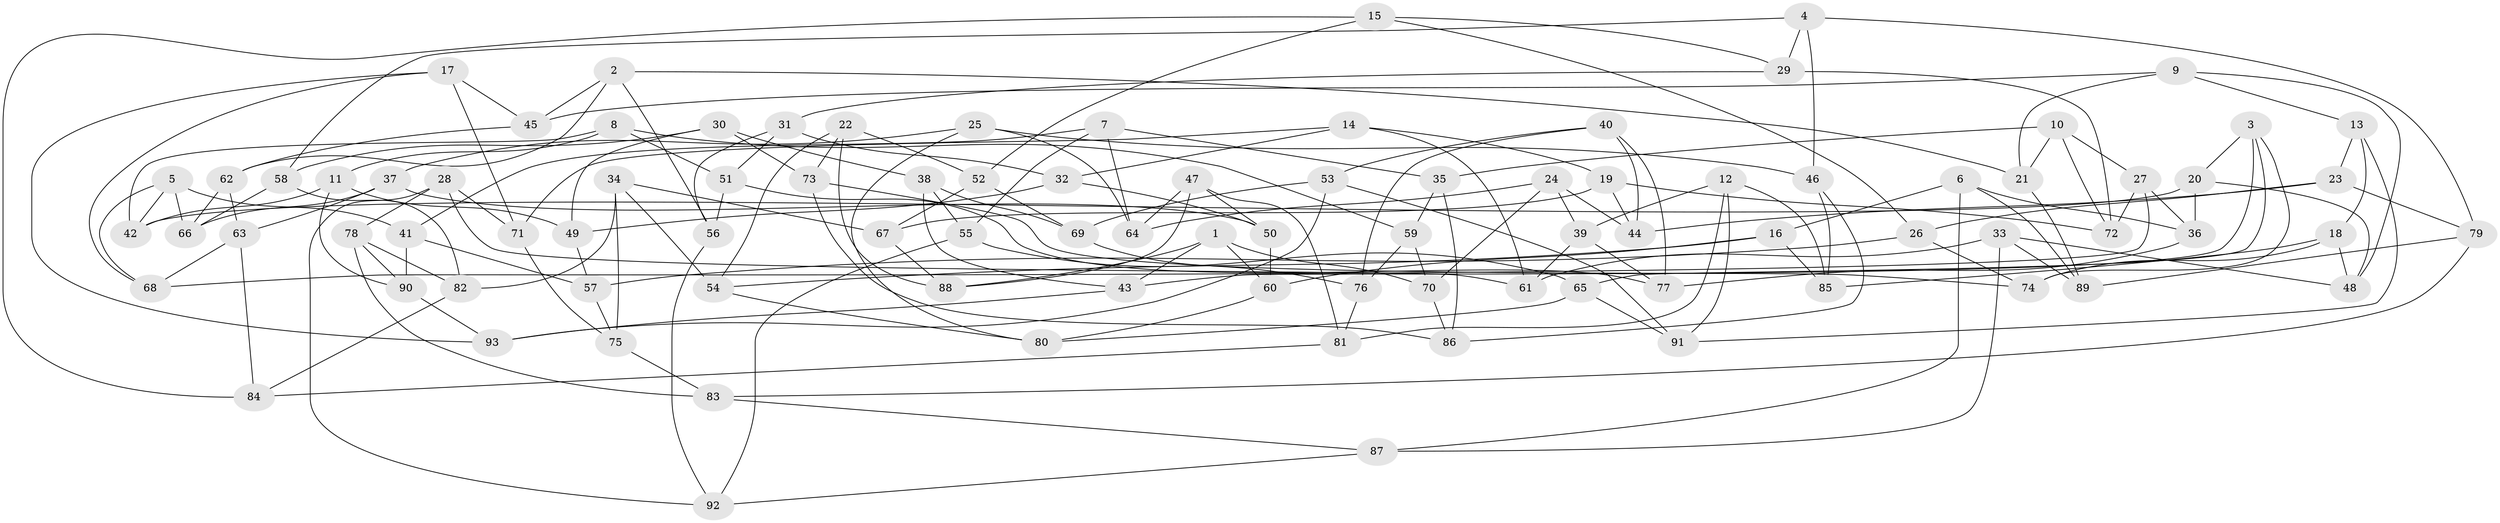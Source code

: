 // coarse degree distribution, {6: 0.5263157894736842, 5: 0.10526315789473684, 3: 0.03508771929824561, 4: 0.3333333333333333}
// Generated by graph-tools (version 1.1) at 2025/24/03/03/25 07:24:24]
// undirected, 93 vertices, 186 edges
graph export_dot {
graph [start="1"]
  node [color=gray90,style=filled];
  1;
  2;
  3;
  4;
  5;
  6;
  7;
  8;
  9;
  10;
  11;
  12;
  13;
  14;
  15;
  16;
  17;
  18;
  19;
  20;
  21;
  22;
  23;
  24;
  25;
  26;
  27;
  28;
  29;
  30;
  31;
  32;
  33;
  34;
  35;
  36;
  37;
  38;
  39;
  40;
  41;
  42;
  43;
  44;
  45;
  46;
  47;
  48;
  49;
  50;
  51;
  52;
  53;
  54;
  55;
  56;
  57;
  58;
  59;
  60;
  61;
  62;
  63;
  64;
  65;
  66;
  67;
  68;
  69;
  70;
  71;
  72;
  73;
  74;
  75;
  76;
  77;
  78;
  79;
  80;
  81;
  82;
  83;
  84;
  85;
  86;
  87;
  88;
  89;
  90;
  91;
  92;
  93;
  1 -- 60;
  1 -- 70;
  1 -- 88;
  1 -- 43;
  2 -- 56;
  2 -- 45;
  2 -- 21;
  2 -- 62;
  3 -- 74;
  3 -- 65;
  3 -- 43;
  3 -- 20;
  4 -- 79;
  4 -- 46;
  4 -- 58;
  4 -- 29;
  5 -- 42;
  5 -- 41;
  5 -- 66;
  5 -- 68;
  6 -- 36;
  6 -- 16;
  6 -- 87;
  6 -- 89;
  7 -- 41;
  7 -- 35;
  7 -- 64;
  7 -- 55;
  8 -- 42;
  8 -- 51;
  8 -- 11;
  8 -- 59;
  9 -- 48;
  9 -- 45;
  9 -- 21;
  9 -- 13;
  10 -- 35;
  10 -- 21;
  10 -- 72;
  10 -- 27;
  11 -- 42;
  11 -- 90;
  11 -- 49;
  12 -- 91;
  12 -- 81;
  12 -- 85;
  12 -- 39;
  13 -- 18;
  13 -- 23;
  13 -- 91;
  14 -- 61;
  14 -- 71;
  14 -- 19;
  14 -- 32;
  15 -- 52;
  15 -- 26;
  15 -- 29;
  15 -- 84;
  16 -- 85;
  16 -- 54;
  16 -- 60;
  17 -- 71;
  17 -- 68;
  17 -- 45;
  17 -- 93;
  18 -- 85;
  18 -- 48;
  18 -- 74;
  19 -- 72;
  19 -- 67;
  19 -- 44;
  20 -- 42;
  20 -- 48;
  20 -- 36;
  21 -- 89;
  22 -- 54;
  22 -- 73;
  22 -- 52;
  22 -- 88;
  23 -- 44;
  23 -- 26;
  23 -- 79;
  24 -- 70;
  24 -- 39;
  24 -- 64;
  24 -- 44;
  25 -- 64;
  25 -- 80;
  25 -- 37;
  25 -- 46;
  26 -- 57;
  26 -- 74;
  27 -- 36;
  27 -- 68;
  27 -- 72;
  28 -- 61;
  28 -- 78;
  28 -- 92;
  28 -- 71;
  29 -- 31;
  29 -- 72;
  30 -- 73;
  30 -- 49;
  30 -- 58;
  30 -- 38;
  31 -- 51;
  31 -- 56;
  31 -- 32;
  32 -- 50;
  32 -- 49;
  33 -- 89;
  33 -- 48;
  33 -- 87;
  33 -- 61;
  34 -- 75;
  34 -- 82;
  34 -- 67;
  34 -- 54;
  35 -- 86;
  35 -- 59;
  36 -- 77;
  37 -- 63;
  37 -- 66;
  37 -- 50;
  38 -- 69;
  38 -- 43;
  38 -- 55;
  39 -- 77;
  39 -- 61;
  40 -- 77;
  40 -- 53;
  40 -- 76;
  40 -- 44;
  41 -- 57;
  41 -- 90;
  43 -- 93;
  45 -- 62;
  46 -- 85;
  46 -- 86;
  47 -- 50;
  47 -- 81;
  47 -- 88;
  47 -- 64;
  49 -- 57;
  50 -- 60;
  51 -- 56;
  51 -- 77;
  52 -- 67;
  52 -- 69;
  53 -- 93;
  53 -- 69;
  53 -- 91;
  54 -- 80;
  55 -- 92;
  55 -- 65;
  56 -- 92;
  57 -- 75;
  58 -- 82;
  58 -- 66;
  59 -- 70;
  59 -- 76;
  60 -- 80;
  62 -- 66;
  62 -- 63;
  63 -- 68;
  63 -- 84;
  65 -- 91;
  65 -- 80;
  67 -- 88;
  69 -- 76;
  70 -- 86;
  71 -- 75;
  73 -- 74;
  73 -- 86;
  75 -- 83;
  76 -- 81;
  78 -- 82;
  78 -- 90;
  78 -- 83;
  79 -- 83;
  79 -- 89;
  81 -- 84;
  82 -- 84;
  83 -- 87;
  87 -- 92;
  90 -- 93;
}
